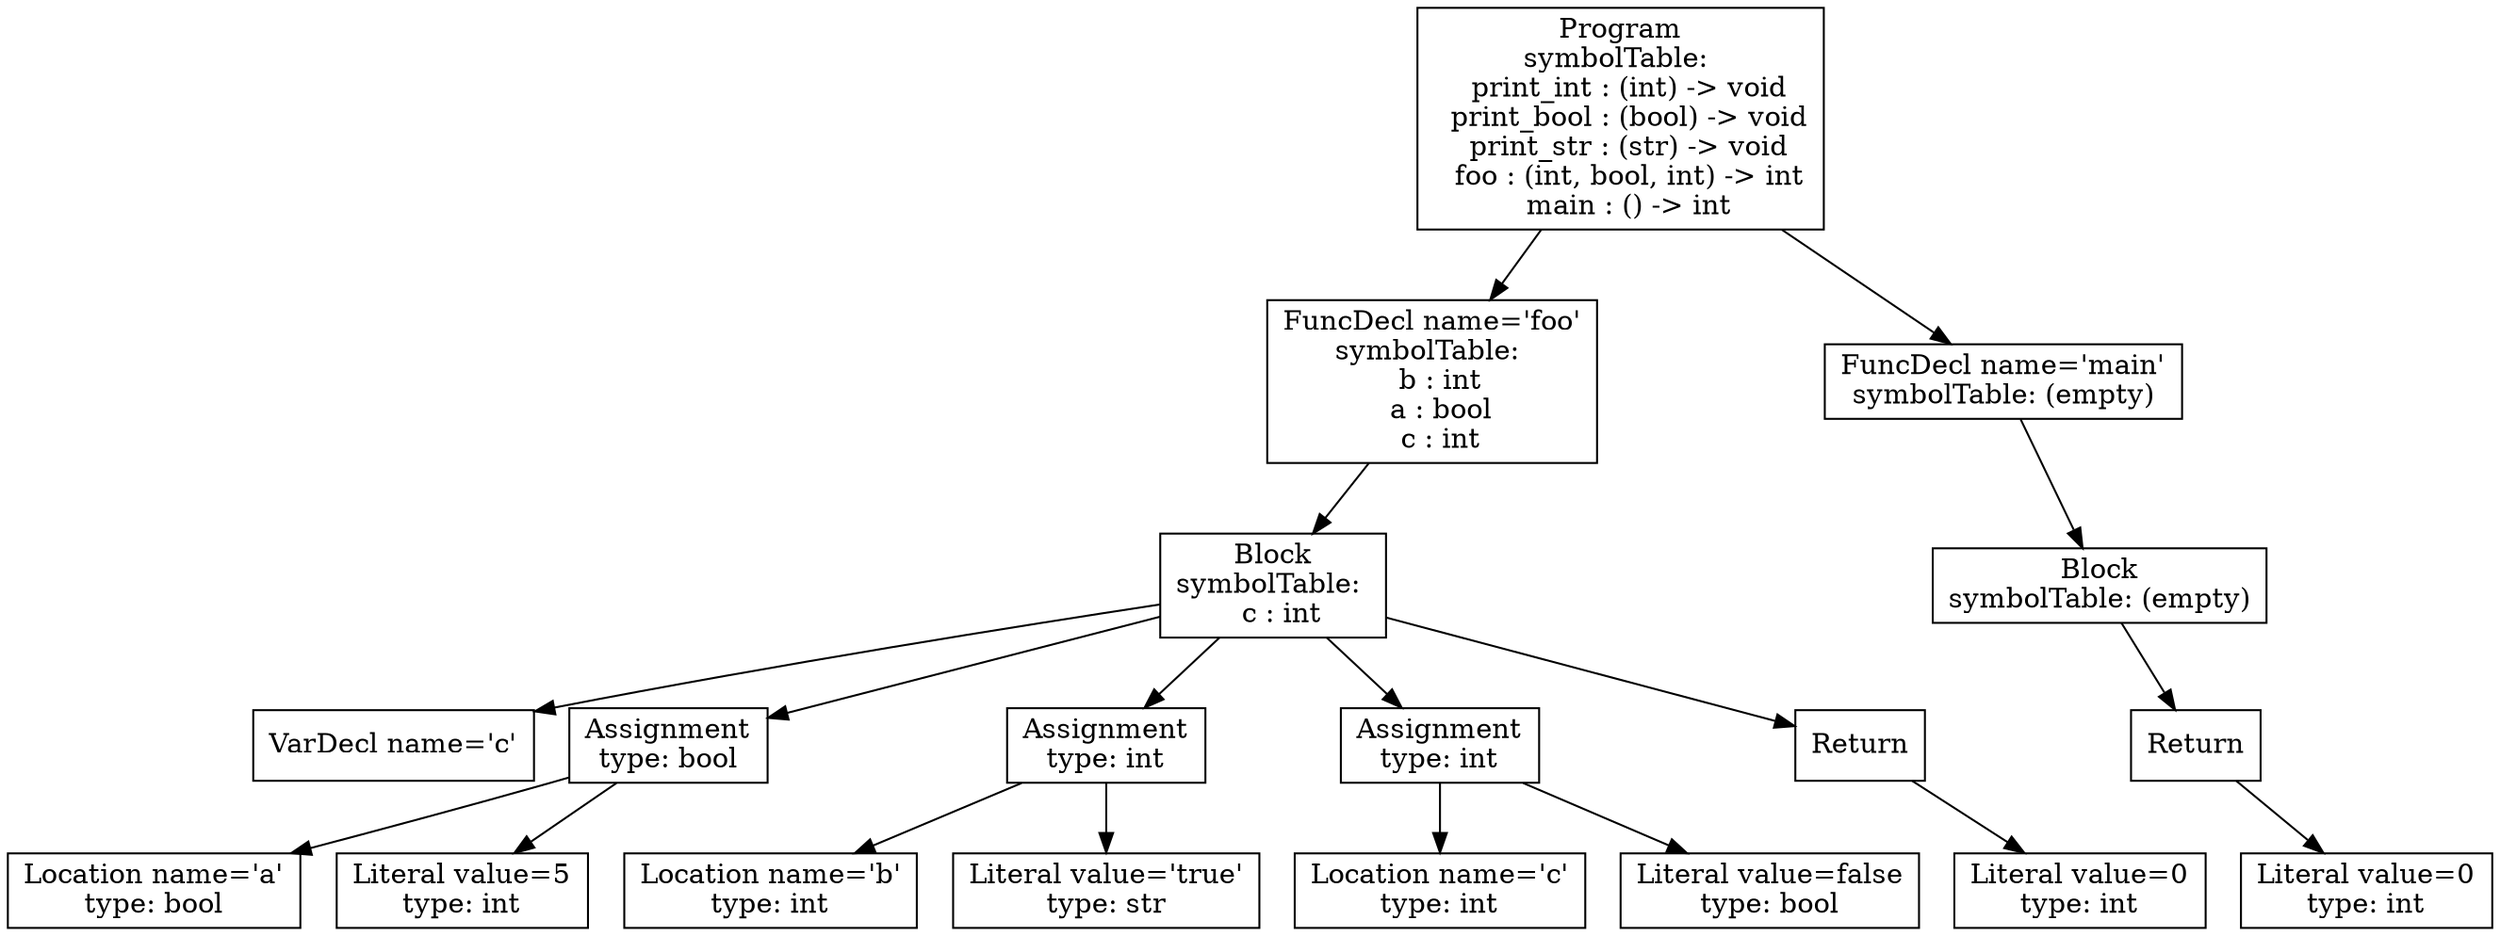 digraph AST {
3 [shape=box, label="VarDecl name='c'"];
5 [shape=box, label="Location name='a'\ntype: bool"];
6 [shape=box, label="Literal value=5\ntype: int"];
4 [shape=box, label="Assignment\ntype: bool"];
4 -> 5;
4 -> 6;
8 [shape=box, label="Location name='b'\ntype: int"];
9 [shape=box, label="Literal value='true'\ntype: str"];
7 [shape=box, label="Assignment\ntype: int"];
7 -> 8;
7 -> 9;
11 [shape=box, label="Location name='c'\ntype: int"];
12 [shape=box, label="Literal value=false\ntype: bool"];
10 [shape=box, label="Assignment\ntype: int"];
10 -> 11;
10 -> 12;
14 [shape=box, label="Literal value=0\ntype: int"];
13 [shape=box, label="Return"];
13 -> 14;
2 [shape=box, label="Block\nsymbolTable: \n  c : int"];
2 -> 3;
2 -> 4;
2 -> 7;
2 -> 10;
2 -> 13;
1 [shape=box, label="FuncDecl name='foo'\nsymbolTable: \n  b : int\n  a : bool\n  c : int"];
1 -> 2;
18 [shape=box, label="Literal value=0\ntype: int"];
17 [shape=box, label="Return"];
17 -> 18;
16 [shape=box, label="Block\nsymbolTable: (empty)"];
16 -> 17;
15 [shape=box, label="FuncDecl name='main'\nsymbolTable: (empty)"];
15 -> 16;
0 [shape=box, label="Program\nsymbolTable: \n  print_int : (int) -> void\n  print_bool : (bool) -> void\n  print_str : (str) -> void\n  foo : (int, bool, int) -> int\n  main : () -> int"];
0 -> 1;
0 -> 15;
}
